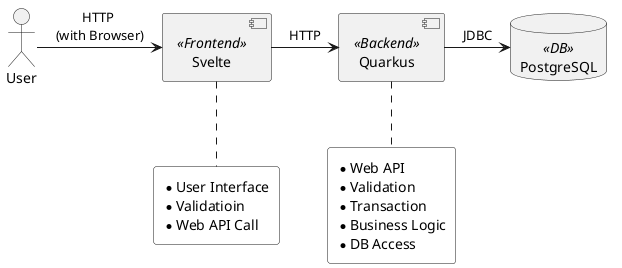 @startuml application-structure

skinparam rectangle {
  backgroundColor white
}

actor User

component Svelte <<Frontend>>
component Quarkus <<Backend>>
database PostgreSQL <<DB>>

User -> Svelte: HTTP \n(with Browser)
Svelte -> Quarkus: HTTP
Quarkus -> PostgreSQL: JDBC

rectangle "* User Interface\n* Validatioin\n* Web API Call" as fnote {
}
Svelte .. fnote

rectangle "* Web API\n* Validation\n* Transaction\n* Business Logic\n* DB Access" as bnote {
}
Quarkus .. bnote